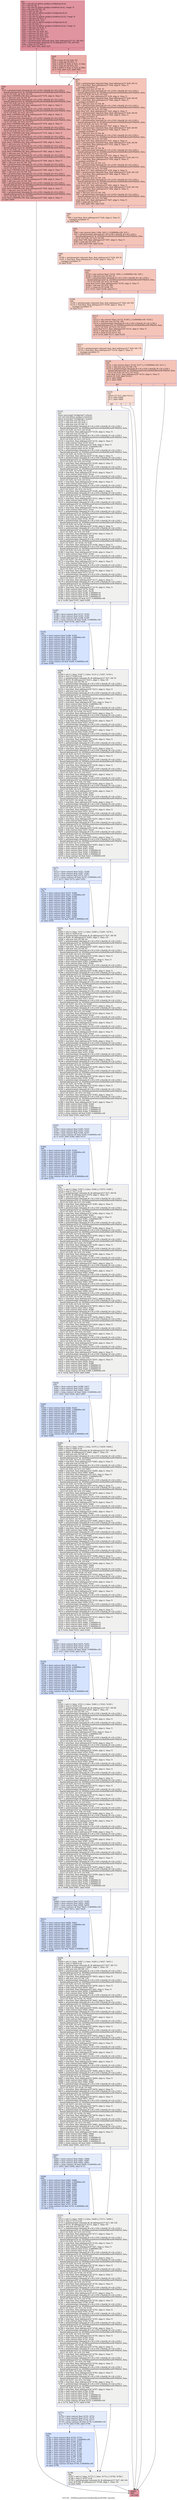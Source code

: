 digraph "CFG for '_Z29HessianPositiveDefiniteKernelPcPfiii' function" {
	label="CFG for '_Z29HessianPositiveDefiniteKernelPcPfiii' function";

	Node0x594dfc0 [shape=record,color="#b70d28ff", style=filled, fillcolor="#b70d2870",label="{%5:\l  %6 = tail call i32 @llvm.amdgcn.workgroup.id.x()\l  %7 = shl i32 %6, 7\l  %8 = tail call i32 @llvm.amdgcn.workitem.id.x(), !range !4\l  %9 = add nsw i32 %8, -32\l  %10 = add i32 %9, %7\l  %11 = tail call i32 @llvm.amdgcn.workgroup.id.y()\l  %12 = shl i32 %11, 2\l  %13 = tail call i32 @llvm.amdgcn.workitem.id.y(), !range !4\l  %14 = add nsw i32 %13, -1\l  %15 = add i32 %14, %12\l  %16 = tail call i32 @llvm.amdgcn.workgroup.id.z()\l  %17 = shl i32 %16, 2\l  %18 = tail call i32 @llvm.amdgcn.workitem.id.z(), !range !4\l  %19 = add nsw i32 %18, -1\l  %20 = add i32 %19, %17\l  %21 = mul nsw i32 %20, %3\l  %22 = add nsw i32 %21, %15\l  %23 = mul nsw i32 %22, %2\l  %24 = add nsw i32 %23, %10\l  %25 = sext i32 %24 to i64\l  %26 = getelementptr inbounds float, float addrspace(1)* %1, i64 %25\l  %27 = getelementptr inbounds i8, i8 addrspace(1)* %0, i64 %25\l  %28 = icmp slt i32 %20, 0\l  br i1 %28, label %69, label %29\l|{<s0>T|<s1>F}}"];
	Node0x594dfc0:s0 -> Node0x5950ee0;
	Node0x594dfc0:s1 -> Node0x5950f70;
	Node0x5950f70 [shape=record,color="#b70d28ff", style=filled, fillcolor="#d0473d70",label="{%29:\l29:                                               \l  %30 = icmp slt i32 %20, %4\l  %31 = icmp sgt i32 %15, -1\l  %32 = select i1 %30, i1 %31, i1 false\l  %33 = icmp slt i32 %15, %3\l  %34 = select i1 %32, i1 %33, i1 false\l  br i1 %34, label %35, label %69\l|{<s0>T|<s1>F}}"];
	Node0x5950f70:s0 -> Node0x5950650;
	Node0x5950f70:s1 -> Node0x5950ee0;
	Node0x5950650 [shape=record,color="#3d50c3ff", style=filled, fillcolor="#e97a5f70",label="{%35:\l35:                                               \l  %36 = getelementptr inbounds float, float addrspace(1)* %26, i64 32\l  %37 = load float, float addrspace(1)* %36, align 4, !tbaa !5,\l... !amdgpu.noclobber !9\l  %38 = add nuw nsw i32 %8, 32\l  %39 = getelementptr inbounds [6 x [6 x [192 x float]]], [6 x [6 x [192 x\l... float]]] addrspace(3)* @_ZZ29HessianPositiveDefiniteKernelPcPfiiiE6s_Data,\l... i32 0, i32 %18, i32 %13, i32 %38\l  store float %37, float addrspace(3)* %39, align 4, !tbaa !5\l  %40 = getelementptr inbounds float, float addrspace(1)* %26, i64 48\l  %41 = load float, float addrspace(1)* %40, align 4, !tbaa !5,\l... !amdgpu.noclobber !9\l  %42 = add nuw nsw i32 %8, 48\l  %43 = getelementptr inbounds [6 x [6 x [192 x float]]], [6 x [6 x [192 x\l... float]]] addrspace(3)* @_ZZ29HessianPositiveDefiniteKernelPcPfiiiE6s_Data,\l... i32 0, i32 %18, i32 %13, i32 %42\l  store float %41, float addrspace(3)* %43, align 4, !tbaa !5\l  %44 = getelementptr inbounds float, float addrspace(1)* %26, i64 64\l  %45 = load float, float addrspace(1)* %44, align 4, !tbaa !5,\l... !amdgpu.noclobber !9\l  %46 = add nuw nsw i32 %8, 64\l  %47 = getelementptr inbounds [6 x [6 x [192 x float]]], [6 x [6 x [192 x\l... float]]] addrspace(3)* @_ZZ29HessianPositiveDefiniteKernelPcPfiiiE6s_Data,\l... i32 0, i32 %18, i32 %13, i32 %46\l  store float %45, float addrspace(3)* %47, align 4, !tbaa !5\l  %48 = getelementptr inbounds float, float addrspace(1)* %26, i64 80\l  %49 = load float, float addrspace(1)* %48, align 4, !tbaa !5,\l... !amdgpu.noclobber !9\l  %50 = add nuw nsw i32 %8, 80\l  %51 = getelementptr inbounds [6 x [6 x [192 x float]]], [6 x [6 x [192 x\l... float]]] addrspace(3)* @_ZZ29HessianPositiveDefiniteKernelPcPfiiiE6s_Data,\l... i32 0, i32 %18, i32 %13, i32 %50\l  store float %49, float addrspace(3)* %51, align 4, !tbaa !5\l  %52 = getelementptr inbounds float, float addrspace(1)* %26, i64 96\l  %53 = load float, float addrspace(1)* %52, align 4, !tbaa !5,\l... !amdgpu.noclobber !9\l  %54 = add nuw nsw i32 %8, 96\l  %55 = getelementptr inbounds [6 x [6 x [192 x float]]], [6 x [6 x [192 x\l... float]]] addrspace(3)* @_ZZ29HessianPositiveDefiniteKernelPcPfiiiE6s_Data,\l... i32 0, i32 %18, i32 %13, i32 %54\l  store float %53, float addrspace(3)* %55, align 4, !tbaa !5\l  %56 = getelementptr inbounds float, float addrspace(1)* %26, i64 112\l  %57 = load float, float addrspace(1)* %56, align 4, !tbaa !5,\l... !amdgpu.noclobber !9\l  %58 = add nuw nsw i32 %8, 112\l  %59 = getelementptr inbounds [6 x [6 x [192 x float]]], [6 x [6 x [192 x\l... float]]] addrspace(3)* @_ZZ29HessianPositiveDefiniteKernelPcPfiiiE6s_Data,\l... i32 0, i32 %18, i32 %13, i32 %58\l  store float %57, float addrspace(3)* %59, align 4, !tbaa !5\l  %60 = getelementptr inbounds float, float addrspace(1)* %26, i64 128\l  %61 = load float, float addrspace(1)* %60, align 4, !tbaa !5,\l... !amdgpu.noclobber !9\l  %62 = add nuw nsw i32 %8, 128\l  %63 = getelementptr inbounds [6 x [6 x [192 x float]]], [6 x [6 x [192 x\l... float]]] addrspace(3)* @_ZZ29HessianPositiveDefiniteKernelPcPfiiiE6s_Data,\l... i32 0, i32 %18, i32 %13, i32 %62\l  store float %61, float addrspace(3)* %63, align 4, !tbaa !5\l  %64 = getelementptr inbounds float, float addrspace(1)* %26, i64 144\l  %65 = load float, float addrspace(1)* %64, align 4, !tbaa !5,\l... !amdgpu.noclobber !9\l  %66 = add nuw nsw i32 %8, 144\l  %67 = getelementptr inbounds [6 x [6 x [192 x float]]], [6 x [6 x [192 x\l... float]]] addrspace(3)* @_ZZ29HessianPositiveDefiniteKernelPcPfiiiE6s_Data,\l... i32 0, i32 %18, i32 %13, i32 %66\l  store float %65, float addrspace(3)* %67, align 4, !tbaa !5\l  %68 = icmp sgt i32 %10, -1\l  br i1 %68, label %93, label %95\l|{<s0>T|<s1>F}}"];
	Node0x5950650:s0 -> Node0x5954690;
	Node0x5950650:s1 -> Node0x5954720;
	Node0x5950ee0 [shape=record,color="#b70d28ff", style=filled, fillcolor="#ca3b3770",label="{%69:\l69:                                               \l  %70 = getelementptr inbounds [6 x [6 x [192 x float]]], [6 x [6 x [192 x\l... float]]] addrspace(3)* @_ZZ29HessianPositiveDefiniteKernelPcPfiiiE6s_Data,\l... i32 0, i32 %18, i32 %13, i32 %8\l  store float 0.000000e+00, float addrspace(3)* %70, align 4, !tbaa !5\l  %71 = add nuw nsw i32 %8, 16\l  %72 = getelementptr inbounds [6 x [6 x [192 x float]]], [6 x [6 x [192 x\l... float]]] addrspace(3)* @_ZZ29HessianPositiveDefiniteKernelPcPfiiiE6s_Data,\l... i32 0, i32 %18, i32 %13, i32 %71\l  store float 0.000000e+00, float addrspace(3)* %72, align 4, !tbaa !5\l  %73 = add nuw nsw i32 %8, 32\l  %74 = getelementptr inbounds [6 x [6 x [192 x float]]], [6 x [6 x [192 x\l... float]]] addrspace(3)* @_ZZ29HessianPositiveDefiniteKernelPcPfiiiE6s_Data,\l... i32 0, i32 %18, i32 %13, i32 %73\l  store float 0.000000e+00, float addrspace(3)* %74, align 4, !tbaa !5\l  %75 = add nuw nsw i32 %8, 48\l  %76 = getelementptr inbounds [6 x [6 x [192 x float]]], [6 x [6 x [192 x\l... float]]] addrspace(3)* @_ZZ29HessianPositiveDefiniteKernelPcPfiiiE6s_Data,\l... i32 0, i32 %18, i32 %13, i32 %75\l  store float 0.000000e+00, float addrspace(3)* %76, align 4, !tbaa !5\l  %77 = add nuw nsw i32 %8, 64\l  %78 = getelementptr inbounds [6 x [6 x [192 x float]]], [6 x [6 x [192 x\l... float]]] addrspace(3)* @_ZZ29HessianPositiveDefiniteKernelPcPfiiiE6s_Data,\l... i32 0, i32 %18, i32 %13, i32 %77\l  store float 0.000000e+00, float addrspace(3)* %78, align 4, !tbaa !5\l  %79 = add nuw nsw i32 %8, 80\l  %80 = getelementptr inbounds [6 x [6 x [192 x float]]], [6 x [6 x [192 x\l... float]]] addrspace(3)* @_ZZ29HessianPositiveDefiniteKernelPcPfiiiE6s_Data,\l... i32 0, i32 %18, i32 %13, i32 %79\l  store float 0.000000e+00, float addrspace(3)* %80, align 4, !tbaa !5\l  %81 = add nuw nsw i32 %8, 96\l  %82 = getelementptr inbounds [6 x [6 x [192 x float]]], [6 x [6 x [192 x\l... float]]] addrspace(3)* @_ZZ29HessianPositiveDefiniteKernelPcPfiiiE6s_Data,\l... i32 0, i32 %18, i32 %13, i32 %81\l  store float 0.000000e+00, float addrspace(3)* %82, align 4, !tbaa !5\l  %83 = add nuw nsw i32 %8, 112\l  %84 = getelementptr inbounds [6 x [6 x [192 x float]]], [6 x [6 x [192 x\l... float]]] addrspace(3)* @_ZZ29HessianPositiveDefiniteKernelPcPfiiiE6s_Data,\l... i32 0, i32 %18, i32 %13, i32 %83\l  store float 0.000000e+00, float addrspace(3)* %84, align 4, !tbaa !5\l  %85 = add nuw nsw i32 %8, 128\l  %86 = getelementptr inbounds [6 x [6 x [192 x float]]], [6 x [6 x [192 x\l... float]]] addrspace(3)* @_ZZ29HessianPositiveDefiniteKernelPcPfiiiE6s_Data,\l... i32 0, i32 %18, i32 %13, i32 %85\l  store float 0.000000e+00, float addrspace(3)* %86, align 4, !tbaa !5\l  %87 = add nuw nsw i32 %8, 144\l  %88 = getelementptr inbounds [6 x [6 x [192 x float]]], [6 x [6 x [192 x\l... float]]] addrspace(3)* @_ZZ29HessianPositiveDefiniteKernelPcPfiiiE6s_Data,\l... i32 0, i32 %18, i32 %13, i32 %87\l  store float 0.000000e+00, float addrspace(3)* %88, align 4, !tbaa !5\l  %89 = add nuw nsw i32 %8, 160\l  %90 = getelementptr inbounds [6 x [6 x [192 x float]]], [6 x [6 x [192 x\l... float]]] addrspace(3)* @_ZZ29HessianPositiveDefiniteKernelPcPfiiiE6s_Data,\l... i32 0, i32 %18, i32 %13, i32 %89\l  store float 0.000000e+00, float addrspace(3)* %90, align 4, !tbaa !5\l  %91 = add nuw nsw i32 %8, 176\l  %92 = getelementptr inbounds [6 x [6 x [192 x float]]], [6 x [6 x [192 x\l... float]]] addrspace(3)* @_ZZ29HessianPositiveDefiniteKernelPcPfiiiE6s_Data,\l... i32 0, i32 %18, i32 %13, i32 %91\l  store float 0.000000e+00, float addrspace(3)* %92, align 4, !tbaa !5\l  br label %800\l}"];
	Node0x5950ee0 -> Node0x5956bf0;
	Node0x5954690 [shape=record,color="#3d50c3ff", style=filled, fillcolor="#f4987a70",label="{%93:\l93:                                               \l  %94 = load float, float addrspace(1)* %26, align 4, !tbaa !5,\l... !amdgpu.noclobber !9\l  br label %95\l}"];
	Node0x5954690 -> Node0x5954720;
	Node0x5954720 [shape=record,color="#3d50c3ff", style=filled, fillcolor="#e97a5f70",label="{%95:\l95:                                               \l  %96 = phi contract float [ %94, %93 ], [ 0.000000e+00, %35 ]\l  %97 = getelementptr inbounds [6 x [6 x [192 x float]]], [6 x [6 x [192 x\l... float]]] addrspace(3)* @_ZZ29HessianPositiveDefiniteKernelPcPfiiiE6s_Data,\l... i32 0, i32 %18, i32 %13, i32 %8\l  store float %96, float addrspace(3)* %97, align 4, !tbaa !5\l  %98 = icmp sgt i32 %10, -17\l  br i1 %98, label %99, label %102\l|{<s0>T|<s1>F}}"];
	Node0x5954720:s0 -> Node0x59570a0;
	Node0x5954720:s1 -> Node0x59570f0;
	Node0x59570a0 [shape=record,color="#3d50c3ff", style=filled, fillcolor="#f6a38570",label="{%99:\l99:                                               \l  %100 = getelementptr inbounds float, float addrspace(1)* %26, i64 16\l  %101 = load float, float addrspace(1)* %100, align 4, !tbaa !5,\l... !amdgpu.noclobber !9\l  br label %102\l}"];
	Node0x59570a0 -> Node0x59570f0;
	Node0x59570f0 [shape=record,color="#3d50c3ff", style=filled, fillcolor="#e97a5f70",label="{%102:\l102:                                              \l  %103 = phi contract float [ %101, %99 ], [ 0.000000e+00, %95 ]\l  %104 = add nuw nsw i32 %8, 16\l  %105 = getelementptr inbounds [6 x [6 x [192 x float]]], [6 x [6 x [192 x\l... float]]] addrspace(3)* @_ZZ29HessianPositiveDefiniteKernelPcPfiiiE6s_Data,\l... i32 0, i32 %18, i32 %13, i32 %104\l  store float %103, float addrspace(3)* %105, align 4, !tbaa !5\l  %106 = add nsw i32 %10, 160\l  %107 = icmp slt i32 %106, %2\l  br i1 %107, label %108, label %111\l|{<s0>T|<s1>F}}"];
	Node0x59570f0:s0 -> Node0x5957800;
	Node0x59570f0:s1 -> Node0x5957850;
	Node0x5957800 [shape=record,color="#3d50c3ff", style=filled, fillcolor="#f6a38570",label="{%108:\l108:                                              \l  %109 = getelementptr inbounds float, float addrspace(1)* %26, i64 160\l  %110 = load float, float addrspace(1)* %109, align 4, !tbaa !5,\l... !amdgpu.noclobber !9\l  br label %111\l}"];
	Node0x5957800 -> Node0x5957850;
	Node0x5957850 [shape=record,color="#3d50c3ff", style=filled, fillcolor="#e97a5f70",label="{%111:\l111:                                              \l  %112 = phi contract float [ %110, %108 ], [ 0.000000e+00, %102 ]\l  %113 = add nuw nsw i32 %8, 160\l  %114 = getelementptr inbounds [6 x [6 x [192 x float]]], [6 x [6 x [192 x\l... float]]] addrspace(3)* @_ZZ29HessianPositiveDefiniteKernelPcPfiiiE6s_Data,\l... i32 0, i32 %18, i32 %13, i32 %113\l  store float %112, float addrspace(3)* %114, align 4, !tbaa !5\l  %115 = add nsw i32 %10, 176\l  %116 = icmp slt i32 %115, %2\l  br i1 %116, label %117, label %120\l|{<s0>T|<s1>F}}"];
	Node0x5957850:s0 -> Node0x5957f30;
	Node0x5957850:s1 -> Node0x5957f80;
	Node0x5957f30 [shape=record,color="#3d50c3ff", style=filled, fillcolor="#f6a38570",label="{%117:\l117:                                              \l  %118 = getelementptr inbounds float, float addrspace(1)* %26, i64 176\l  %119 = load float, float addrspace(1)* %118, align 4, !tbaa !5,\l... !amdgpu.noclobber !9\l  br label %120\l}"];
	Node0x5957f30 -> Node0x5957f80;
	Node0x5957f80 [shape=record,color="#3d50c3ff", style=filled, fillcolor="#e97a5f70",label="{%120:\l120:                                              \l  %121 = phi contract float [ %119, %117 ], [ 0.000000e+00, %111 ]\l  %122 = add nuw nsw i32 %8, 176\l  %123 = getelementptr inbounds [6 x [6 x [192 x float]]], [6 x [6 x [192 x\l... float]]] addrspace(3)* @_ZZ29HessianPositiveDefiniteKernelPcPfiiiE6s_Data,\l... i32 0, i32 %18, i32 %13, i32 %122\l  store float %121, float addrspace(3)* %123, align 4, !tbaa !5\l  switch i32 %18, label %124 [\l    i32 0, label %800\l    i32 5, label %800\l  ]\l|{<s0>def|<s1>0|<s2>5}}"];
	Node0x5957f80:s0 -> Node0x5958540;
	Node0x5957f80:s1 -> Node0x5956bf0;
	Node0x5957f80:s2 -> Node0x5956bf0;
	Node0x5958540 [shape=record,color="#3d50c3ff", style=filled, fillcolor="#f7b99e70",label="{%124:\l124:                                              \l  switch i32 %13, label %125 [\l    i32 0, label %800\l    i32 5, label %800\l  ]\l|{<s0>def|<s1>0|<s2>5}}"];
	Node0x5958540:s0 -> Node0x59586b0;
	Node0x5958540:s1 -> Node0x5956bf0;
	Node0x5958540:s2 -> Node0x5956bf0;
	Node0x59586b0 [shape=record,color="#3d50c3ff", style=filled, fillcolor="#dedcdb70",label="{%125:\l125:                                              \l  fence syncscope(\"workgroup\") release\l  tail call void @llvm.amdgcn.s.barrier()\l  fence syncscope(\"workgroup\") acquire\l  %126 = add nuw nsw i32 %13, 1\l  %127 = add nuw nsw i32 %18, 1\l  %128 = add nuw nsw i32 %8, 31\l  %129 = getelementptr inbounds [6 x [6 x [192 x float]]], [6 x [6 x [192 x\l... float]]] addrspace(3)* @_ZZ29HessianPositiveDefiniteKernelPcPfiiiE6s_Data,\l... i32 0, i32 %18, i32 %13, i32 %128\l  %130 = load float, float addrspace(3)* %129, align 4, !tbaa !5\l  %131 = add nuw nsw i32 %8, 33\l  %132 = getelementptr inbounds [6 x [6 x [192 x float]]], [6 x [6 x [192 x\l... float]]] addrspace(3)* @_ZZ29HessianPositiveDefiniteKernelPcPfiiiE6s_Data,\l... i32 0, i32 %18, i32 %13, i32 %131\l  %133 = load float, float addrspace(3)* %132, align 4, !tbaa !5\l  %134 = fadd contract float %130, %133\l  %135 = load float, float addrspace(3)* %39, align 4, !tbaa !5\l  %136 = fmul contract float %135, 2.000000e+00\l  %137 = fsub contract float %134, %136\l  %138 = getelementptr inbounds [6 x [6 x [192 x float]]], [6 x [6 x [192 x\l... float]]] addrspace(3)* @_ZZ29HessianPositiveDefiniteKernelPcPfiiiE6s_Data,\l... i32 0, i32 %18, i32 %126, i32 %131\l  %139 = load float, float addrspace(3)* %138, align 4, !tbaa !5\l  %140 = getelementptr inbounds [6 x [6 x [192 x float]]], [6 x [6 x [192 x\l... float]]] addrspace(3)* @_ZZ29HessianPositiveDefiniteKernelPcPfiiiE6s_Data,\l... i32 0, i32 %18, i32 %14, i32 %128\l  %141 = load float, float addrspace(3)* %140, align 4, !tbaa !5\l  %142 = fadd contract float %139, %141\l  %143 = getelementptr inbounds [6 x [6 x [192 x float]]], [6 x [6 x [192 x\l... float]]] addrspace(3)* @_ZZ29HessianPositiveDefiniteKernelPcPfiiiE6s_Data,\l... i32 0, i32 %18, i32 %126, i32 %128\l  %144 = load float, float addrspace(3)* %143, align 4, !tbaa !5\l  %145 = fsub contract float %142, %144\l  %146 = getelementptr inbounds [6 x [6 x [192 x float]]], [6 x [6 x [192 x\l... float]]] addrspace(3)* @_ZZ29HessianPositiveDefiniteKernelPcPfiiiE6s_Data,\l... i32 0, i32 %18, i32 %14, i32 %131\l  %147 = load float, float addrspace(3)* %146, align 4, !tbaa !5\l  %148 = fsub contract float %145, %147\l  %149 = getelementptr inbounds [6 x [6 x [192 x float]]], [6 x [6 x [192 x\l... float]]] addrspace(3)* @_ZZ29HessianPositiveDefiniteKernelPcPfiiiE6s_Data,\l... i32 0, i32 %127, i32 %13, i32 %131\l  %150 = load float, float addrspace(3)* %149, align 4, !tbaa !5\l  %151 = getelementptr inbounds [6 x [6 x [192 x float]]], [6 x [6 x [192 x\l... float]]] addrspace(3)* @_ZZ29HessianPositiveDefiniteKernelPcPfiiiE6s_Data,\l... i32 0, i32 %19, i32 %13, i32 %128\l  %152 = load float, float addrspace(3)* %151, align 4, !tbaa !5\l  %153 = fadd contract float %150, %152\l  %154 = getelementptr inbounds [6 x [6 x [192 x float]]], [6 x [6 x [192 x\l... float]]] addrspace(3)* @_ZZ29HessianPositiveDefiniteKernelPcPfiiiE6s_Data,\l... i32 0, i32 %127, i32 %13, i32 %128\l  %155 = load float, float addrspace(3)* %154, align 4, !tbaa !5\l  %156 = fsub contract float %153, %155\l  %157 = getelementptr inbounds [6 x [6 x [192 x float]]], [6 x [6 x [192 x\l... float]]] addrspace(3)* @_ZZ29HessianPositiveDefiniteKernelPcPfiiiE6s_Data,\l... i32 0, i32 %19, i32 %13, i32 %131\l  %158 = load float, float addrspace(3)* %157, align 4, !tbaa !5\l  %159 = fsub contract float %156, %158\l  %160 = getelementptr inbounds [6 x [6 x [192 x float]]], [6 x [6 x [192 x\l... float]]] addrspace(3)* @_ZZ29HessianPositiveDefiniteKernelPcPfiiiE6s_Data,\l... i32 0, i32 %18, i32 %126, i32 %38\l  %161 = load float, float addrspace(3)* %160, align 4, !tbaa !5\l  %162 = getelementptr inbounds [6 x [6 x [192 x float]]], [6 x [6 x [192 x\l... float]]] addrspace(3)* @_ZZ29HessianPositiveDefiniteKernelPcPfiiiE6s_Data,\l... i32 0, i32 %18, i32 %14, i32 %38\l  %163 = load float, float addrspace(3)* %162, align 4, !tbaa !5\l  %164 = fadd contract float %161, %163\l  %165 = fsub contract float %164, %136\l  %166 = getelementptr inbounds [6 x [6 x [192 x float]]], [6 x [6 x [192 x\l... float]]] addrspace(3)* @_ZZ29HessianPositiveDefiniteKernelPcPfiiiE6s_Data,\l... i32 0, i32 %127, i32 %126, i32 %38\l  %167 = load float, float addrspace(3)* %166, align 4, !tbaa !5\l  %168 = getelementptr inbounds [6 x [6 x [192 x float]]], [6 x [6 x [192 x\l... float]]] addrspace(3)* @_ZZ29HessianPositiveDefiniteKernelPcPfiiiE6s_Data,\l... i32 0, i32 %19, i32 %14, i32 %38\l  %169 = load float, float addrspace(3)* %168, align 4, !tbaa !5\l  %170 = fadd contract float %167, %169\l  %171 = getelementptr inbounds [6 x [6 x [192 x float]]], [6 x [6 x [192 x\l... float]]] addrspace(3)* @_ZZ29HessianPositiveDefiniteKernelPcPfiiiE6s_Data,\l... i32 0, i32 %127, i32 %14, i32 %38\l  %172 = load float, float addrspace(3)* %171, align 4, !tbaa !5\l  %173 = fsub contract float %170, %172\l  %174 = getelementptr inbounds [6 x [6 x [192 x float]]], [6 x [6 x [192 x\l... float]]] addrspace(3)* @_ZZ29HessianPositiveDefiniteKernelPcPfiiiE6s_Data,\l... i32 0, i32 %19, i32 %126, i32 %38\l  %175 = load float, float addrspace(3)* %174, align 4, !tbaa !5\l  %176 = fsub contract float %173, %175\l  %177 = getelementptr inbounds [6 x [6 x [192 x float]]], [6 x [6 x [192 x\l... float]]] addrspace(3)* @_ZZ29HessianPositiveDefiniteKernelPcPfiiiE6s_Data,\l... i32 0, i32 %127, i32 %13, i32 %38\l  %178 = load float, float addrspace(3)* %177, align 4, !tbaa !5\l  %179 = getelementptr inbounds [6 x [6 x [192 x float]]], [6 x [6 x [192 x\l... float]]] addrspace(3)* @_ZZ29HessianPositiveDefiniteKernelPcPfiiiE6s_Data,\l... i32 0, i32 %19, i32 %13, i32 %38\l  %180 = load float, float addrspace(3)* %179, align 4, !tbaa !5\l  %181 = fadd contract float %178, %180\l  %182 = fsub contract float %181, %136\l  %183 = fmul contract float %148, 2.500000e-01\l  %184 = fmul contract float %159, 2.500000e-01\l  %185 = fmul contract float %176, 2.500000e-01\l  %186 = fcmp contract olt float %137, 0.000000e+00\l  br i1 %186, label %187, label %208\l|{<s0>T|<s1>F}}"];
	Node0x59586b0:s0 -> Node0x595c810;
	Node0x59586b0:s1 -> Node0x595c8a0;
	Node0x595c810 [shape=record,color="#3d50c3ff", style=filled, fillcolor="#c1d4f470",label="{%187:\l187:                                              \l  %188 = fmul contract float %137, %165\l  %189 = fmul contract float %183, %183\l  %190 = fsub contract float %188, %189\l  %191 = fcmp contract olt float %190, 0.000000e+00\l  br i1 %191, label %192, label %208\l|{<s0>T|<s1>F}}"];
	Node0x595c810:s0 -> Node0x595cc20;
	Node0x595c810:s1 -> Node0x595c8a0;
	Node0x595cc20 [shape=record,color="#3d50c3ff", style=filled, fillcolor="#a1c0ff70",label="{%192:\l192:                                              \l  %193 = fmul contract float %188, %182\l  %194 = fmul contract float %183, 2.000000e+00\l  %195 = fmul contract float %194, %185\l  %196 = fmul contract float %184, %195\l  %197 = fadd contract float %196, %193\l  %198 = fmul contract float %137, %185\l  %199 = fmul contract float %185, %198\l  %200 = fsub contract float %197, %199\l  %201 = fmul contract float %184, %165\l  %202 = fmul contract float %184, %201\l  %203 = fsub contract float %200, %202\l  %204 = fmul contract float %183, %182\l  %205 = fmul contract float %183, %204\l  %206 = fsub contract float %203, %205\l  %207 = fcmp contract olt float %206, 0.000000e+00\l  br label %208\l}"];
	Node0x595cc20 -> Node0x595c8a0;
	Node0x595c8a0 [shape=record,color="#3d50c3ff", style=filled, fillcolor="#dedcdb70",label="{%208:\l208:                                              \l  %209 = phi i1 [ false, %187 ], [ false, %125 ], [ %207, %192 ]\l  %210 = zext i1 %209 to i8\l  %211 = getelementptr inbounds i8, i8 addrspace(1)* %27, i64 32\l  store i8 %210, i8 addrspace(1)* %211, align 1, !tbaa !10\l  %212 = add nuw nsw i32 %8, 47\l  %213 = getelementptr inbounds [6 x [6 x [192 x float]]], [6 x [6 x [192 x\l... float]]] addrspace(3)* @_ZZ29HessianPositiveDefiniteKernelPcPfiiiE6s_Data,\l... i32 0, i32 %18, i32 %13, i32 %212\l  %214 = load float, float addrspace(3)* %213, align 4, !tbaa !5\l  %215 = add nuw nsw i32 %8, 49\l  %216 = getelementptr inbounds [6 x [6 x [192 x float]]], [6 x [6 x [192 x\l... float]]] addrspace(3)* @_ZZ29HessianPositiveDefiniteKernelPcPfiiiE6s_Data,\l... i32 0, i32 %18, i32 %13, i32 %215\l  %217 = load float, float addrspace(3)* %216, align 4, !tbaa !5\l  %218 = fadd contract float %214, %217\l  %219 = load float, float addrspace(3)* %43, align 4, !tbaa !5\l  %220 = fmul contract float %219, 2.000000e+00\l  %221 = fsub contract float %218, %220\l  %222 = getelementptr inbounds [6 x [6 x [192 x float]]], [6 x [6 x [192 x\l... float]]] addrspace(3)* @_ZZ29HessianPositiveDefiniteKernelPcPfiiiE6s_Data,\l... i32 0, i32 %18, i32 %126, i32 %215\l  %223 = load float, float addrspace(3)* %222, align 4, !tbaa !5\l  %224 = getelementptr inbounds [6 x [6 x [192 x float]]], [6 x [6 x [192 x\l... float]]] addrspace(3)* @_ZZ29HessianPositiveDefiniteKernelPcPfiiiE6s_Data,\l... i32 0, i32 %18, i32 %14, i32 %212\l  %225 = load float, float addrspace(3)* %224, align 4, !tbaa !5\l  %226 = fadd contract float %223, %225\l  %227 = getelementptr inbounds [6 x [6 x [192 x float]]], [6 x [6 x [192 x\l... float]]] addrspace(3)* @_ZZ29HessianPositiveDefiniteKernelPcPfiiiE6s_Data,\l... i32 0, i32 %18, i32 %126, i32 %212\l  %228 = load float, float addrspace(3)* %227, align 4, !tbaa !5\l  %229 = fsub contract float %226, %228\l  %230 = getelementptr inbounds [6 x [6 x [192 x float]]], [6 x [6 x [192 x\l... float]]] addrspace(3)* @_ZZ29HessianPositiveDefiniteKernelPcPfiiiE6s_Data,\l... i32 0, i32 %18, i32 %14, i32 %215\l  %231 = load float, float addrspace(3)* %230, align 4, !tbaa !5\l  %232 = fsub contract float %229, %231\l  %233 = getelementptr inbounds [6 x [6 x [192 x float]]], [6 x [6 x [192 x\l... float]]] addrspace(3)* @_ZZ29HessianPositiveDefiniteKernelPcPfiiiE6s_Data,\l... i32 0, i32 %127, i32 %13, i32 %215\l  %234 = load float, float addrspace(3)* %233, align 4, !tbaa !5\l  %235 = getelementptr inbounds [6 x [6 x [192 x float]]], [6 x [6 x [192 x\l... float]]] addrspace(3)* @_ZZ29HessianPositiveDefiniteKernelPcPfiiiE6s_Data,\l... i32 0, i32 %19, i32 %13, i32 %212\l  %236 = load float, float addrspace(3)* %235, align 4, !tbaa !5\l  %237 = fadd contract float %234, %236\l  %238 = getelementptr inbounds [6 x [6 x [192 x float]]], [6 x [6 x [192 x\l... float]]] addrspace(3)* @_ZZ29HessianPositiveDefiniteKernelPcPfiiiE6s_Data,\l... i32 0, i32 %127, i32 %13, i32 %212\l  %239 = load float, float addrspace(3)* %238, align 4, !tbaa !5\l  %240 = fsub contract float %237, %239\l  %241 = getelementptr inbounds [6 x [6 x [192 x float]]], [6 x [6 x [192 x\l... float]]] addrspace(3)* @_ZZ29HessianPositiveDefiniteKernelPcPfiiiE6s_Data,\l... i32 0, i32 %19, i32 %13, i32 %215\l  %242 = load float, float addrspace(3)* %241, align 4, !tbaa !5\l  %243 = fsub contract float %240, %242\l  %244 = getelementptr inbounds [6 x [6 x [192 x float]]], [6 x [6 x [192 x\l... float]]] addrspace(3)* @_ZZ29HessianPositiveDefiniteKernelPcPfiiiE6s_Data,\l... i32 0, i32 %18, i32 %126, i32 %42\l  %245 = load float, float addrspace(3)* %244, align 4, !tbaa !5\l  %246 = getelementptr inbounds [6 x [6 x [192 x float]]], [6 x [6 x [192 x\l... float]]] addrspace(3)* @_ZZ29HessianPositiveDefiniteKernelPcPfiiiE6s_Data,\l... i32 0, i32 %18, i32 %14, i32 %42\l  %247 = load float, float addrspace(3)* %246, align 4, !tbaa !5\l  %248 = fadd contract float %245, %247\l  %249 = fsub contract float %248, %220\l  %250 = getelementptr inbounds [6 x [6 x [192 x float]]], [6 x [6 x [192 x\l... float]]] addrspace(3)* @_ZZ29HessianPositiveDefiniteKernelPcPfiiiE6s_Data,\l... i32 0, i32 %127, i32 %126, i32 %42\l  %251 = load float, float addrspace(3)* %250, align 4, !tbaa !5\l  %252 = getelementptr inbounds [6 x [6 x [192 x float]]], [6 x [6 x [192 x\l... float]]] addrspace(3)* @_ZZ29HessianPositiveDefiniteKernelPcPfiiiE6s_Data,\l... i32 0, i32 %19, i32 %14, i32 %42\l  %253 = load float, float addrspace(3)* %252, align 4, !tbaa !5\l  %254 = fadd contract float %251, %253\l  %255 = getelementptr inbounds [6 x [6 x [192 x float]]], [6 x [6 x [192 x\l... float]]] addrspace(3)* @_ZZ29HessianPositiveDefiniteKernelPcPfiiiE6s_Data,\l... i32 0, i32 %127, i32 %14, i32 %42\l  %256 = load float, float addrspace(3)* %255, align 4, !tbaa !5\l  %257 = fsub contract float %254, %256\l  %258 = getelementptr inbounds [6 x [6 x [192 x float]]], [6 x [6 x [192 x\l... float]]] addrspace(3)* @_ZZ29HessianPositiveDefiniteKernelPcPfiiiE6s_Data,\l... i32 0, i32 %19, i32 %126, i32 %42\l  %259 = load float, float addrspace(3)* %258, align 4, !tbaa !5\l  %260 = fsub contract float %257, %259\l  %261 = getelementptr inbounds [6 x [6 x [192 x float]]], [6 x [6 x [192 x\l... float]]] addrspace(3)* @_ZZ29HessianPositiveDefiniteKernelPcPfiiiE6s_Data,\l... i32 0, i32 %127, i32 %13, i32 %42\l  %262 = load float, float addrspace(3)* %261, align 4, !tbaa !5\l  %263 = getelementptr inbounds [6 x [6 x [192 x float]]], [6 x [6 x [192 x\l... float]]] addrspace(3)* @_ZZ29HessianPositiveDefiniteKernelPcPfiiiE6s_Data,\l... i32 0, i32 %19, i32 %13, i32 %42\l  %264 = load float, float addrspace(3)* %263, align 4, !tbaa !5\l  %265 = fadd contract float %262, %264\l  %266 = fsub contract float %265, %220\l  %267 = fmul contract float %232, 2.500000e-01\l  %268 = fmul contract float %243, 2.500000e-01\l  %269 = fmul contract float %260, 2.500000e-01\l  %270 = fcmp contract olt float %221, 0.000000e+00\l  br i1 %270, label %271, label %292\l|{<s0>T|<s1>F}}"];
	Node0x595c8a0:s0 -> Node0x5959470;
	Node0x595c8a0:s1 -> Node0x5960cf0;
	Node0x5959470 [shape=record,color="#3d50c3ff", style=filled, fillcolor="#c1d4f470",label="{%271:\l271:                                              \l  %272 = fmul contract float %221, %249\l  %273 = fmul contract float %267, %267\l  %274 = fsub contract float %272, %273\l  %275 = fcmp contract olt float %274, 0.000000e+00\l  br i1 %275, label %276, label %292\l|{<s0>T|<s1>F}}"];
	Node0x5959470:s0 -> Node0x5961070;
	Node0x5959470:s1 -> Node0x5960cf0;
	Node0x5961070 [shape=record,color="#3d50c3ff", style=filled, fillcolor="#a1c0ff70",label="{%276:\l276:                                              \l  %277 = fmul contract float %272, %266\l  %278 = fmul contract float %267, 2.000000e+00\l  %279 = fmul contract float %278, %269\l  %280 = fmul contract float %268, %279\l  %281 = fadd contract float %280, %277\l  %282 = fmul contract float %221, %269\l  %283 = fmul contract float %269, %282\l  %284 = fsub contract float %281, %283\l  %285 = fmul contract float %268, %249\l  %286 = fmul contract float %268, %285\l  %287 = fsub contract float %284, %286\l  %288 = fmul contract float %267, %266\l  %289 = fmul contract float %267, %288\l  %290 = fsub contract float %287, %289\l  %291 = fcmp contract olt float %290, 0.000000e+00\l  br label %292\l}"];
	Node0x5961070 -> Node0x5960cf0;
	Node0x5960cf0 [shape=record,color="#3d50c3ff", style=filled, fillcolor="#dedcdb70",label="{%292:\l292:                                              \l  %293 = phi i1 [ false, %271 ], [ false, %208 ], [ %291, %276 ]\l  %294 = zext i1 %293 to i8\l  %295 = getelementptr inbounds i8, i8 addrspace(1)* %27, i64 48\l  store i8 %294, i8 addrspace(1)* %295, align 1, !tbaa !10\l  %296 = add nuw nsw i32 %8, 63\l  %297 = getelementptr inbounds [6 x [6 x [192 x float]]], [6 x [6 x [192 x\l... float]]] addrspace(3)* @_ZZ29HessianPositiveDefiniteKernelPcPfiiiE6s_Data,\l... i32 0, i32 %18, i32 %13, i32 %296\l  %298 = load float, float addrspace(3)* %297, align 4, !tbaa !5\l  %299 = add nuw nsw i32 %8, 65\l  %300 = getelementptr inbounds [6 x [6 x [192 x float]]], [6 x [6 x [192 x\l... float]]] addrspace(3)* @_ZZ29HessianPositiveDefiniteKernelPcPfiiiE6s_Data,\l... i32 0, i32 %18, i32 %13, i32 %299\l  %301 = load float, float addrspace(3)* %300, align 4, !tbaa !5\l  %302 = fadd contract float %298, %301\l  %303 = load float, float addrspace(3)* %47, align 4, !tbaa !5\l  %304 = fmul contract float %303, 2.000000e+00\l  %305 = fsub contract float %302, %304\l  %306 = getelementptr inbounds [6 x [6 x [192 x float]]], [6 x [6 x [192 x\l... float]]] addrspace(3)* @_ZZ29HessianPositiveDefiniteKernelPcPfiiiE6s_Data,\l... i32 0, i32 %18, i32 %126, i32 %299\l  %307 = load float, float addrspace(3)* %306, align 4, !tbaa !5\l  %308 = getelementptr inbounds [6 x [6 x [192 x float]]], [6 x [6 x [192 x\l... float]]] addrspace(3)* @_ZZ29HessianPositiveDefiniteKernelPcPfiiiE6s_Data,\l... i32 0, i32 %18, i32 %14, i32 %296\l  %309 = load float, float addrspace(3)* %308, align 4, !tbaa !5\l  %310 = fadd contract float %307, %309\l  %311 = getelementptr inbounds [6 x [6 x [192 x float]]], [6 x [6 x [192 x\l... float]]] addrspace(3)* @_ZZ29HessianPositiveDefiniteKernelPcPfiiiE6s_Data,\l... i32 0, i32 %18, i32 %126, i32 %296\l  %312 = load float, float addrspace(3)* %311, align 4, !tbaa !5\l  %313 = fsub contract float %310, %312\l  %314 = getelementptr inbounds [6 x [6 x [192 x float]]], [6 x [6 x [192 x\l... float]]] addrspace(3)* @_ZZ29HessianPositiveDefiniteKernelPcPfiiiE6s_Data,\l... i32 0, i32 %18, i32 %14, i32 %299\l  %315 = load float, float addrspace(3)* %314, align 4, !tbaa !5\l  %316 = fsub contract float %313, %315\l  %317 = getelementptr inbounds [6 x [6 x [192 x float]]], [6 x [6 x [192 x\l... float]]] addrspace(3)* @_ZZ29HessianPositiveDefiniteKernelPcPfiiiE6s_Data,\l... i32 0, i32 %127, i32 %13, i32 %299\l  %318 = load float, float addrspace(3)* %317, align 4, !tbaa !5\l  %319 = getelementptr inbounds [6 x [6 x [192 x float]]], [6 x [6 x [192 x\l... float]]] addrspace(3)* @_ZZ29HessianPositiveDefiniteKernelPcPfiiiE6s_Data,\l... i32 0, i32 %19, i32 %13, i32 %296\l  %320 = load float, float addrspace(3)* %319, align 4, !tbaa !5\l  %321 = fadd contract float %318, %320\l  %322 = getelementptr inbounds [6 x [6 x [192 x float]]], [6 x [6 x [192 x\l... float]]] addrspace(3)* @_ZZ29HessianPositiveDefiniteKernelPcPfiiiE6s_Data,\l... i32 0, i32 %127, i32 %13, i32 %296\l  %323 = load float, float addrspace(3)* %322, align 4, !tbaa !5\l  %324 = fsub contract float %321, %323\l  %325 = getelementptr inbounds [6 x [6 x [192 x float]]], [6 x [6 x [192 x\l... float]]] addrspace(3)* @_ZZ29HessianPositiveDefiniteKernelPcPfiiiE6s_Data,\l... i32 0, i32 %19, i32 %13, i32 %299\l  %326 = load float, float addrspace(3)* %325, align 4, !tbaa !5\l  %327 = fsub contract float %324, %326\l  %328 = getelementptr inbounds [6 x [6 x [192 x float]]], [6 x [6 x [192 x\l... float]]] addrspace(3)* @_ZZ29HessianPositiveDefiniteKernelPcPfiiiE6s_Data,\l... i32 0, i32 %18, i32 %126, i32 %46\l  %329 = load float, float addrspace(3)* %328, align 4, !tbaa !5\l  %330 = getelementptr inbounds [6 x [6 x [192 x float]]], [6 x [6 x [192 x\l... float]]] addrspace(3)* @_ZZ29HessianPositiveDefiniteKernelPcPfiiiE6s_Data,\l... i32 0, i32 %18, i32 %14, i32 %46\l  %331 = load float, float addrspace(3)* %330, align 4, !tbaa !5\l  %332 = fadd contract float %329, %331\l  %333 = fsub contract float %332, %304\l  %334 = getelementptr inbounds [6 x [6 x [192 x float]]], [6 x [6 x [192 x\l... float]]] addrspace(3)* @_ZZ29HessianPositiveDefiniteKernelPcPfiiiE6s_Data,\l... i32 0, i32 %127, i32 %126, i32 %46\l  %335 = load float, float addrspace(3)* %334, align 4, !tbaa !5\l  %336 = getelementptr inbounds [6 x [6 x [192 x float]]], [6 x [6 x [192 x\l... float]]] addrspace(3)* @_ZZ29HessianPositiveDefiniteKernelPcPfiiiE6s_Data,\l... i32 0, i32 %19, i32 %14, i32 %46\l  %337 = load float, float addrspace(3)* %336, align 4, !tbaa !5\l  %338 = fadd contract float %335, %337\l  %339 = getelementptr inbounds [6 x [6 x [192 x float]]], [6 x [6 x [192 x\l... float]]] addrspace(3)* @_ZZ29HessianPositiveDefiniteKernelPcPfiiiE6s_Data,\l... i32 0, i32 %127, i32 %14, i32 %46\l  %340 = load float, float addrspace(3)* %339, align 4, !tbaa !5\l  %341 = fsub contract float %338, %340\l  %342 = getelementptr inbounds [6 x [6 x [192 x float]]], [6 x [6 x [192 x\l... float]]] addrspace(3)* @_ZZ29HessianPositiveDefiniteKernelPcPfiiiE6s_Data,\l... i32 0, i32 %19, i32 %126, i32 %46\l  %343 = load float, float addrspace(3)* %342, align 4, !tbaa !5\l  %344 = fsub contract float %341, %343\l  %345 = getelementptr inbounds [6 x [6 x [192 x float]]], [6 x [6 x [192 x\l... float]]] addrspace(3)* @_ZZ29HessianPositiveDefiniteKernelPcPfiiiE6s_Data,\l... i32 0, i32 %127, i32 %13, i32 %46\l  %346 = load float, float addrspace(3)* %345, align 4, !tbaa !5\l  %347 = getelementptr inbounds [6 x [6 x [192 x float]]], [6 x [6 x [192 x\l... float]]] addrspace(3)* @_ZZ29HessianPositiveDefiniteKernelPcPfiiiE6s_Data,\l... i32 0, i32 %19, i32 %13, i32 %46\l  %348 = load float, float addrspace(3)* %347, align 4, !tbaa !5\l  %349 = fadd contract float %346, %348\l  %350 = fsub contract float %349, %304\l  %351 = fmul contract float %316, 2.500000e-01\l  %352 = fmul contract float %327, 2.500000e-01\l  %353 = fmul contract float %344, 2.500000e-01\l  %354 = fcmp contract olt float %305, 0.000000e+00\l  br i1 %354, label %355, label %376\l|{<s0>T|<s1>F}}"];
	Node0x5960cf0:s0 -> Node0x595a840;
	Node0x5960cf0:s1 -> Node0x595a890;
	Node0x595a840 [shape=record,color="#3d50c3ff", style=filled, fillcolor="#c1d4f470",label="{%355:\l355:                                              \l  %356 = fmul contract float %305, %333\l  %357 = fmul contract float %351, %351\l  %358 = fsub contract float %356, %357\l  %359 = fcmp contract olt float %358, 0.000000e+00\l  br i1 %359, label %360, label %376\l|{<s0>T|<s1>F}}"];
	Node0x595a840:s0 -> Node0x595ac10;
	Node0x595a840:s1 -> Node0x595a890;
	Node0x595ac10 [shape=record,color="#3d50c3ff", style=filled, fillcolor="#a1c0ff70",label="{%360:\l360:                                              \l  %361 = fmul contract float %356, %350\l  %362 = fmul contract float %351, 2.000000e+00\l  %363 = fmul contract float %362, %353\l  %364 = fmul contract float %352, %363\l  %365 = fadd contract float %364, %361\l  %366 = fmul contract float %305, %353\l  %367 = fmul contract float %353, %366\l  %368 = fsub contract float %365, %367\l  %369 = fmul contract float %352, %333\l  %370 = fmul contract float %352, %369\l  %371 = fsub contract float %368, %370\l  %372 = fmul contract float %351, %350\l  %373 = fmul contract float %351, %372\l  %374 = fsub contract float %371, %373\l  %375 = fcmp contract olt float %374, 0.000000e+00\l  br label %376\l}"];
	Node0x595ac10 -> Node0x595a890;
	Node0x595a890 [shape=record,color="#3d50c3ff", style=filled, fillcolor="#dedcdb70",label="{%376:\l376:                                              \l  %377 = phi i1 [ false, %355 ], [ false, %292 ], [ %375, %360 ]\l  %378 = zext i1 %377 to i8\l  %379 = getelementptr inbounds i8, i8 addrspace(1)* %27, i64 64\l  store i8 %378, i8 addrspace(1)* %379, align 1, !tbaa !10\l  %380 = add nuw nsw i32 %8, 79\l  %381 = getelementptr inbounds [6 x [6 x [192 x float]]], [6 x [6 x [192 x\l... float]]] addrspace(3)* @_ZZ29HessianPositiveDefiniteKernelPcPfiiiE6s_Data,\l... i32 0, i32 %18, i32 %13, i32 %380\l  %382 = load float, float addrspace(3)* %381, align 4, !tbaa !5\l  %383 = add nuw nsw i32 %8, 81\l  %384 = getelementptr inbounds [6 x [6 x [192 x float]]], [6 x [6 x [192 x\l... float]]] addrspace(3)* @_ZZ29HessianPositiveDefiniteKernelPcPfiiiE6s_Data,\l... i32 0, i32 %18, i32 %13, i32 %383\l  %385 = load float, float addrspace(3)* %384, align 4, !tbaa !5\l  %386 = fadd contract float %382, %385\l  %387 = load float, float addrspace(3)* %51, align 4, !tbaa !5\l  %388 = fmul contract float %387, 2.000000e+00\l  %389 = fsub contract float %386, %388\l  %390 = getelementptr inbounds [6 x [6 x [192 x float]]], [6 x [6 x [192 x\l... float]]] addrspace(3)* @_ZZ29HessianPositiveDefiniteKernelPcPfiiiE6s_Data,\l... i32 0, i32 %18, i32 %126, i32 %383\l  %391 = load float, float addrspace(3)* %390, align 4, !tbaa !5\l  %392 = getelementptr inbounds [6 x [6 x [192 x float]]], [6 x [6 x [192 x\l... float]]] addrspace(3)* @_ZZ29HessianPositiveDefiniteKernelPcPfiiiE6s_Data,\l... i32 0, i32 %18, i32 %14, i32 %380\l  %393 = load float, float addrspace(3)* %392, align 4, !tbaa !5\l  %394 = fadd contract float %391, %393\l  %395 = getelementptr inbounds [6 x [6 x [192 x float]]], [6 x [6 x [192 x\l... float]]] addrspace(3)* @_ZZ29HessianPositiveDefiniteKernelPcPfiiiE6s_Data,\l... i32 0, i32 %18, i32 %126, i32 %380\l  %396 = load float, float addrspace(3)* %395, align 4, !tbaa !5\l  %397 = fsub contract float %394, %396\l  %398 = getelementptr inbounds [6 x [6 x [192 x float]]], [6 x [6 x [192 x\l... float]]] addrspace(3)* @_ZZ29HessianPositiveDefiniteKernelPcPfiiiE6s_Data,\l... i32 0, i32 %18, i32 %14, i32 %383\l  %399 = load float, float addrspace(3)* %398, align 4, !tbaa !5\l  %400 = fsub contract float %397, %399\l  %401 = getelementptr inbounds [6 x [6 x [192 x float]]], [6 x [6 x [192 x\l... float]]] addrspace(3)* @_ZZ29HessianPositiveDefiniteKernelPcPfiiiE6s_Data,\l... i32 0, i32 %127, i32 %13, i32 %383\l  %402 = load float, float addrspace(3)* %401, align 4, !tbaa !5\l  %403 = getelementptr inbounds [6 x [6 x [192 x float]]], [6 x [6 x [192 x\l... float]]] addrspace(3)* @_ZZ29HessianPositiveDefiniteKernelPcPfiiiE6s_Data,\l... i32 0, i32 %19, i32 %13, i32 %380\l  %404 = load float, float addrspace(3)* %403, align 4, !tbaa !5\l  %405 = fadd contract float %402, %404\l  %406 = getelementptr inbounds [6 x [6 x [192 x float]]], [6 x [6 x [192 x\l... float]]] addrspace(3)* @_ZZ29HessianPositiveDefiniteKernelPcPfiiiE6s_Data,\l... i32 0, i32 %127, i32 %13, i32 %380\l  %407 = load float, float addrspace(3)* %406, align 4, !tbaa !5\l  %408 = fsub contract float %405, %407\l  %409 = getelementptr inbounds [6 x [6 x [192 x float]]], [6 x [6 x [192 x\l... float]]] addrspace(3)* @_ZZ29HessianPositiveDefiniteKernelPcPfiiiE6s_Data,\l... i32 0, i32 %19, i32 %13, i32 %383\l  %410 = load float, float addrspace(3)* %409, align 4, !tbaa !5\l  %411 = fsub contract float %408, %410\l  %412 = getelementptr inbounds [6 x [6 x [192 x float]]], [6 x [6 x [192 x\l... float]]] addrspace(3)* @_ZZ29HessianPositiveDefiniteKernelPcPfiiiE6s_Data,\l... i32 0, i32 %18, i32 %126, i32 %50\l  %413 = load float, float addrspace(3)* %412, align 4, !tbaa !5\l  %414 = getelementptr inbounds [6 x [6 x [192 x float]]], [6 x [6 x [192 x\l... float]]] addrspace(3)* @_ZZ29HessianPositiveDefiniteKernelPcPfiiiE6s_Data,\l... i32 0, i32 %18, i32 %14, i32 %50\l  %415 = load float, float addrspace(3)* %414, align 4, !tbaa !5\l  %416 = fadd contract float %413, %415\l  %417 = fsub contract float %416, %388\l  %418 = getelementptr inbounds [6 x [6 x [192 x float]]], [6 x [6 x [192 x\l... float]]] addrspace(3)* @_ZZ29HessianPositiveDefiniteKernelPcPfiiiE6s_Data,\l... i32 0, i32 %127, i32 %126, i32 %50\l  %419 = load float, float addrspace(3)* %418, align 4, !tbaa !5\l  %420 = getelementptr inbounds [6 x [6 x [192 x float]]], [6 x [6 x [192 x\l... float]]] addrspace(3)* @_ZZ29HessianPositiveDefiniteKernelPcPfiiiE6s_Data,\l... i32 0, i32 %19, i32 %14, i32 %50\l  %421 = load float, float addrspace(3)* %420, align 4, !tbaa !5\l  %422 = fadd contract float %419, %421\l  %423 = getelementptr inbounds [6 x [6 x [192 x float]]], [6 x [6 x [192 x\l... float]]] addrspace(3)* @_ZZ29HessianPositiveDefiniteKernelPcPfiiiE6s_Data,\l... i32 0, i32 %127, i32 %14, i32 %50\l  %424 = load float, float addrspace(3)* %423, align 4, !tbaa !5\l  %425 = fsub contract float %422, %424\l  %426 = getelementptr inbounds [6 x [6 x [192 x float]]], [6 x [6 x [192 x\l... float]]] addrspace(3)* @_ZZ29HessianPositiveDefiniteKernelPcPfiiiE6s_Data,\l... i32 0, i32 %19, i32 %126, i32 %50\l  %427 = load float, float addrspace(3)* %426, align 4, !tbaa !5\l  %428 = fsub contract float %425, %427\l  %429 = getelementptr inbounds [6 x [6 x [192 x float]]], [6 x [6 x [192 x\l... float]]] addrspace(3)* @_ZZ29HessianPositiveDefiniteKernelPcPfiiiE6s_Data,\l... i32 0, i32 %127, i32 %13, i32 %50\l  %430 = load float, float addrspace(3)* %429, align 4, !tbaa !5\l  %431 = getelementptr inbounds [6 x [6 x [192 x float]]], [6 x [6 x [192 x\l... float]]] addrspace(3)* @_ZZ29HessianPositiveDefiniteKernelPcPfiiiE6s_Data,\l... i32 0, i32 %19, i32 %13, i32 %50\l  %432 = load float, float addrspace(3)* %431, align 4, !tbaa !5\l  %433 = fadd contract float %430, %432\l  %434 = fsub contract float %433, %388\l  %435 = fmul contract float %400, 2.500000e-01\l  %436 = fmul contract float %411, 2.500000e-01\l  %437 = fmul contract float %428, 2.500000e-01\l  %438 = fcmp contract olt float %389, 0.000000e+00\l  br i1 %438, label %439, label %460\l|{<s0>T|<s1>F}}"];
	Node0x595a890:s0 -> Node0x596a0e0;
	Node0x595a890:s1 -> Node0x596a130;
	Node0x596a0e0 [shape=record,color="#3d50c3ff", style=filled, fillcolor="#c1d4f470",label="{%439:\l439:                                              \l  %440 = fmul contract float %389, %417\l  %441 = fmul contract float %435, %435\l  %442 = fsub contract float %440, %441\l  %443 = fcmp contract olt float %442, 0.000000e+00\l  br i1 %443, label %444, label %460\l|{<s0>T|<s1>F}}"];
	Node0x596a0e0:s0 -> Node0x596a470;
	Node0x596a0e0:s1 -> Node0x596a130;
	Node0x596a470 [shape=record,color="#3d50c3ff", style=filled, fillcolor="#a1c0ff70",label="{%444:\l444:                                              \l  %445 = fmul contract float %440, %434\l  %446 = fmul contract float %435, 2.000000e+00\l  %447 = fmul contract float %446, %437\l  %448 = fmul contract float %436, %447\l  %449 = fadd contract float %448, %445\l  %450 = fmul contract float %389, %437\l  %451 = fmul contract float %437, %450\l  %452 = fsub contract float %449, %451\l  %453 = fmul contract float %436, %417\l  %454 = fmul contract float %436, %453\l  %455 = fsub contract float %452, %454\l  %456 = fmul contract float %435, %434\l  %457 = fmul contract float %435, %456\l  %458 = fsub contract float %455, %457\l  %459 = fcmp contract olt float %458, 0.000000e+00\l  br label %460\l}"];
	Node0x596a470 -> Node0x596a130;
	Node0x596a130 [shape=record,color="#3d50c3ff", style=filled, fillcolor="#dedcdb70",label="{%460:\l460:                                              \l  %461 = phi i1 [ false, %439 ], [ false, %376 ], [ %459, %444 ]\l  %462 = zext i1 %461 to i8\l  %463 = getelementptr inbounds i8, i8 addrspace(1)* %27, i64 80\l  store i8 %462, i8 addrspace(1)* %463, align 1, !tbaa !10\l  %464 = add nuw nsw i32 %8, 95\l  %465 = getelementptr inbounds [6 x [6 x [192 x float]]], [6 x [6 x [192 x\l... float]]] addrspace(3)* @_ZZ29HessianPositiveDefiniteKernelPcPfiiiE6s_Data,\l... i32 0, i32 %18, i32 %13, i32 %464\l  %466 = load float, float addrspace(3)* %465, align 4, !tbaa !5\l  %467 = add nuw nsw i32 %8, 97\l  %468 = getelementptr inbounds [6 x [6 x [192 x float]]], [6 x [6 x [192 x\l... float]]] addrspace(3)* @_ZZ29HessianPositiveDefiniteKernelPcPfiiiE6s_Data,\l... i32 0, i32 %18, i32 %13, i32 %467\l  %469 = load float, float addrspace(3)* %468, align 4, !tbaa !5\l  %470 = fadd contract float %466, %469\l  %471 = load float, float addrspace(3)* %55, align 4, !tbaa !5\l  %472 = fmul contract float %471, 2.000000e+00\l  %473 = fsub contract float %470, %472\l  %474 = getelementptr inbounds [6 x [6 x [192 x float]]], [6 x [6 x [192 x\l... float]]] addrspace(3)* @_ZZ29HessianPositiveDefiniteKernelPcPfiiiE6s_Data,\l... i32 0, i32 %18, i32 %126, i32 %467\l  %475 = load float, float addrspace(3)* %474, align 4, !tbaa !5\l  %476 = getelementptr inbounds [6 x [6 x [192 x float]]], [6 x [6 x [192 x\l... float]]] addrspace(3)* @_ZZ29HessianPositiveDefiniteKernelPcPfiiiE6s_Data,\l... i32 0, i32 %18, i32 %14, i32 %464\l  %477 = load float, float addrspace(3)* %476, align 4, !tbaa !5\l  %478 = fadd contract float %475, %477\l  %479 = getelementptr inbounds [6 x [6 x [192 x float]]], [6 x [6 x [192 x\l... float]]] addrspace(3)* @_ZZ29HessianPositiveDefiniteKernelPcPfiiiE6s_Data,\l... i32 0, i32 %18, i32 %126, i32 %464\l  %480 = load float, float addrspace(3)* %479, align 4, !tbaa !5\l  %481 = fsub contract float %478, %480\l  %482 = getelementptr inbounds [6 x [6 x [192 x float]]], [6 x [6 x [192 x\l... float]]] addrspace(3)* @_ZZ29HessianPositiveDefiniteKernelPcPfiiiE6s_Data,\l... i32 0, i32 %18, i32 %14, i32 %467\l  %483 = load float, float addrspace(3)* %482, align 4, !tbaa !5\l  %484 = fsub contract float %481, %483\l  %485 = getelementptr inbounds [6 x [6 x [192 x float]]], [6 x [6 x [192 x\l... float]]] addrspace(3)* @_ZZ29HessianPositiveDefiniteKernelPcPfiiiE6s_Data,\l... i32 0, i32 %127, i32 %13, i32 %467\l  %486 = load float, float addrspace(3)* %485, align 4, !tbaa !5\l  %487 = getelementptr inbounds [6 x [6 x [192 x float]]], [6 x [6 x [192 x\l... float]]] addrspace(3)* @_ZZ29HessianPositiveDefiniteKernelPcPfiiiE6s_Data,\l... i32 0, i32 %19, i32 %13, i32 %464\l  %488 = load float, float addrspace(3)* %487, align 4, !tbaa !5\l  %489 = fadd contract float %486, %488\l  %490 = getelementptr inbounds [6 x [6 x [192 x float]]], [6 x [6 x [192 x\l... float]]] addrspace(3)* @_ZZ29HessianPositiveDefiniteKernelPcPfiiiE6s_Data,\l... i32 0, i32 %127, i32 %13, i32 %464\l  %491 = load float, float addrspace(3)* %490, align 4, !tbaa !5\l  %492 = fsub contract float %489, %491\l  %493 = getelementptr inbounds [6 x [6 x [192 x float]]], [6 x [6 x [192 x\l... float]]] addrspace(3)* @_ZZ29HessianPositiveDefiniteKernelPcPfiiiE6s_Data,\l... i32 0, i32 %19, i32 %13, i32 %467\l  %494 = load float, float addrspace(3)* %493, align 4, !tbaa !5\l  %495 = fsub contract float %492, %494\l  %496 = getelementptr inbounds [6 x [6 x [192 x float]]], [6 x [6 x [192 x\l... float]]] addrspace(3)* @_ZZ29HessianPositiveDefiniteKernelPcPfiiiE6s_Data,\l... i32 0, i32 %18, i32 %126, i32 %54\l  %497 = load float, float addrspace(3)* %496, align 4, !tbaa !5\l  %498 = getelementptr inbounds [6 x [6 x [192 x float]]], [6 x [6 x [192 x\l... float]]] addrspace(3)* @_ZZ29HessianPositiveDefiniteKernelPcPfiiiE6s_Data,\l... i32 0, i32 %18, i32 %14, i32 %54\l  %499 = load float, float addrspace(3)* %498, align 4, !tbaa !5\l  %500 = fadd contract float %497, %499\l  %501 = fsub contract float %500, %472\l  %502 = getelementptr inbounds [6 x [6 x [192 x float]]], [6 x [6 x [192 x\l... float]]] addrspace(3)* @_ZZ29HessianPositiveDefiniteKernelPcPfiiiE6s_Data,\l... i32 0, i32 %127, i32 %126, i32 %54\l  %503 = load float, float addrspace(3)* %502, align 4, !tbaa !5\l  %504 = getelementptr inbounds [6 x [6 x [192 x float]]], [6 x [6 x [192 x\l... float]]] addrspace(3)* @_ZZ29HessianPositiveDefiniteKernelPcPfiiiE6s_Data,\l... i32 0, i32 %19, i32 %14, i32 %54\l  %505 = load float, float addrspace(3)* %504, align 4, !tbaa !5\l  %506 = fadd contract float %503, %505\l  %507 = getelementptr inbounds [6 x [6 x [192 x float]]], [6 x [6 x [192 x\l... float]]] addrspace(3)* @_ZZ29HessianPositiveDefiniteKernelPcPfiiiE6s_Data,\l... i32 0, i32 %127, i32 %14, i32 %54\l  %508 = load float, float addrspace(3)* %507, align 4, !tbaa !5\l  %509 = fsub contract float %506, %508\l  %510 = getelementptr inbounds [6 x [6 x [192 x float]]], [6 x [6 x [192 x\l... float]]] addrspace(3)* @_ZZ29HessianPositiveDefiniteKernelPcPfiiiE6s_Data,\l... i32 0, i32 %19, i32 %126, i32 %54\l  %511 = load float, float addrspace(3)* %510, align 4, !tbaa !5\l  %512 = fsub contract float %509, %511\l  %513 = getelementptr inbounds [6 x [6 x [192 x float]]], [6 x [6 x [192 x\l... float]]] addrspace(3)* @_ZZ29HessianPositiveDefiniteKernelPcPfiiiE6s_Data,\l... i32 0, i32 %127, i32 %13, i32 %54\l  %514 = load float, float addrspace(3)* %513, align 4, !tbaa !5\l  %515 = getelementptr inbounds [6 x [6 x [192 x float]]], [6 x [6 x [192 x\l... float]]] addrspace(3)* @_ZZ29HessianPositiveDefiniteKernelPcPfiiiE6s_Data,\l... i32 0, i32 %19, i32 %13, i32 %54\l  %516 = load float, float addrspace(3)* %515, align 4, !tbaa !5\l  %517 = fadd contract float %514, %516\l  %518 = fsub contract float %517, %472\l  %519 = fmul contract float %484, 2.500000e-01\l  %520 = fmul contract float %495, 2.500000e-01\l  %521 = fmul contract float %512, 2.500000e-01\l  %522 = fcmp contract olt float %473, 0.000000e+00\l  br i1 %522, label %523, label %544\l|{<s0>T|<s1>F}}"];
	Node0x596a130:s0 -> Node0x59601c0;
	Node0x596a130:s1 -> Node0x5960210;
	Node0x59601c0 [shape=record,color="#3d50c3ff", style=filled, fillcolor="#c1d4f470",label="{%523:\l523:                                              \l  %524 = fmul contract float %473, %501\l  %525 = fmul contract float %519, %519\l  %526 = fsub contract float %524, %525\l  %527 = fcmp contract olt float %526, 0.000000e+00\l  br i1 %527, label %528, label %544\l|{<s0>T|<s1>F}}"];
	Node0x59601c0:s0 -> Node0x5960550;
	Node0x59601c0:s1 -> Node0x5960210;
	Node0x5960550 [shape=record,color="#3d50c3ff", style=filled, fillcolor="#a1c0ff70",label="{%528:\l528:                                              \l  %529 = fmul contract float %524, %518\l  %530 = fmul contract float %519, 2.000000e+00\l  %531 = fmul contract float %530, %521\l  %532 = fmul contract float %520, %531\l  %533 = fadd contract float %532, %529\l  %534 = fmul contract float %473, %521\l  %535 = fmul contract float %521, %534\l  %536 = fsub contract float %533, %535\l  %537 = fmul contract float %520, %501\l  %538 = fmul contract float %520, %537\l  %539 = fsub contract float %536, %538\l  %540 = fmul contract float %519, %518\l  %541 = fmul contract float %519, %540\l  %542 = fsub contract float %539, %541\l  %543 = fcmp contract olt float %542, 0.000000e+00\l  br label %544\l}"];
	Node0x5960550 -> Node0x5960210;
	Node0x5960210 [shape=record,color="#3d50c3ff", style=filled, fillcolor="#dedcdb70",label="{%544:\l544:                                              \l  %545 = phi i1 [ false, %523 ], [ false, %460 ], [ %543, %528 ]\l  %546 = zext i1 %545 to i8\l  %547 = getelementptr inbounds i8, i8 addrspace(1)* %27, i64 96\l  store i8 %546, i8 addrspace(1)* %547, align 1, !tbaa !10\l  %548 = add nuw nsw i32 %8, 111\l  %549 = getelementptr inbounds [6 x [6 x [192 x float]]], [6 x [6 x [192 x\l... float]]] addrspace(3)* @_ZZ29HessianPositiveDefiniteKernelPcPfiiiE6s_Data,\l... i32 0, i32 %18, i32 %13, i32 %548\l  %550 = load float, float addrspace(3)* %549, align 4, !tbaa !5\l  %551 = add nuw nsw i32 %8, 113\l  %552 = getelementptr inbounds [6 x [6 x [192 x float]]], [6 x [6 x [192 x\l... float]]] addrspace(3)* @_ZZ29HessianPositiveDefiniteKernelPcPfiiiE6s_Data,\l... i32 0, i32 %18, i32 %13, i32 %551\l  %553 = load float, float addrspace(3)* %552, align 4, !tbaa !5\l  %554 = fadd contract float %550, %553\l  %555 = load float, float addrspace(3)* %59, align 4, !tbaa !5\l  %556 = fmul contract float %555, 2.000000e+00\l  %557 = fsub contract float %554, %556\l  %558 = getelementptr inbounds [6 x [6 x [192 x float]]], [6 x [6 x [192 x\l... float]]] addrspace(3)* @_ZZ29HessianPositiveDefiniteKernelPcPfiiiE6s_Data,\l... i32 0, i32 %18, i32 %126, i32 %551\l  %559 = load float, float addrspace(3)* %558, align 4, !tbaa !5\l  %560 = getelementptr inbounds [6 x [6 x [192 x float]]], [6 x [6 x [192 x\l... float]]] addrspace(3)* @_ZZ29HessianPositiveDefiniteKernelPcPfiiiE6s_Data,\l... i32 0, i32 %18, i32 %14, i32 %548\l  %561 = load float, float addrspace(3)* %560, align 4, !tbaa !5\l  %562 = fadd contract float %559, %561\l  %563 = getelementptr inbounds [6 x [6 x [192 x float]]], [6 x [6 x [192 x\l... float]]] addrspace(3)* @_ZZ29HessianPositiveDefiniteKernelPcPfiiiE6s_Data,\l... i32 0, i32 %18, i32 %126, i32 %548\l  %564 = load float, float addrspace(3)* %563, align 4, !tbaa !5\l  %565 = fsub contract float %562, %564\l  %566 = getelementptr inbounds [6 x [6 x [192 x float]]], [6 x [6 x [192 x\l... float]]] addrspace(3)* @_ZZ29HessianPositiveDefiniteKernelPcPfiiiE6s_Data,\l... i32 0, i32 %18, i32 %14, i32 %551\l  %567 = load float, float addrspace(3)* %566, align 4, !tbaa !5\l  %568 = fsub contract float %565, %567\l  %569 = getelementptr inbounds [6 x [6 x [192 x float]]], [6 x [6 x [192 x\l... float]]] addrspace(3)* @_ZZ29HessianPositiveDefiniteKernelPcPfiiiE6s_Data,\l... i32 0, i32 %127, i32 %13, i32 %551\l  %570 = load float, float addrspace(3)* %569, align 4, !tbaa !5\l  %571 = getelementptr inbounds [6 x [6 x [192 x float]]], [6 x [6 x [192 x\l... float]]] addrspace(3)* @_ZZ29HessianPositiveDefiniteKernelPcPfiiiE6s_Data,\l... i32 0, i32 %19, i32 %13, i32 %548\l  %572 = load float, float addrspace(3)* %571, align 4, !tbaa !5\l  %573 = fadd contract float %570, %572\l  %574 = getelementptr inbounds [6 x [6 x [192 x float]]], [6 x [6 x [192 x\l... float]]] addrspace(3)* @_ZZ29HessianPositiveDefiniteKernelPcPfiiiE6s_Data,\l... i32 0, i32 %127, i32 %13, i32 %548\l  %575 = load float, float addrspace(3)* %574, align 4, !tbaa !5\l  %576 = fsub contract float %573, %575\l  %577 = getelementptr inbounds [6 x [6 x [192 x float]]], [6 x [6 x [192 x\l... float]]] addrspace(3)* @_ZZ29HessianPositiveDefiniteKernelPcPfiiiE6s_Data,\l... i32 0, i32 %19, i32 %13, i32 %551\l  %578 = load float, float addrspace(3)* %577, align 4, !tbaa !5\l  %579 = fsub contract float %576, %578\l  %580 = getelementptr inbounds [6 x [6 x [192 x float]]], [6 x [6 x [192 x\l... float]]] addrspace(3)* @_ZZ29HessianPositiveDefiniteKernelPcPfiiiE6s_Data,\l... i32 0, i32 %18, i32 %126, i32 %58\l  %581 = load float, float addrspace(3)* %580, align 4, !tbaa !5\l  %582 = getelementptr inbounds [6 x [6 x [192 x float]]], [6 x [6 x [192 x\l... float]]] addrspace(3)* @_ZZ29HessianPositiveDefiniteKernelPcPfiiiE6s_Data,\l... i32 0, i32 %18, i32 %14, i32 %58\l  %583 = load float, float addrspace(3)* %582, align 4, !tbaa !5\l  %584 = fadd contract float %581, %583\l  %585 = fsub contract float %584, %556\l  %586 = getelementptr inbounds [6 x [6 x [192 x float]]], [6 x [6 x [192 x\l... float]]] addrspace(3)* @_ZZ29HessianPositiveDefiniteKernelPcPfiiiE6s_Data,\l... i32 0, i32 %127, i32 %126, i32 %58\l  %587 = load float, float addrspace(3)* %586, align 4, !tbaa !5\l  %588 = getelementptr inbounds [6 x [6 x [192 x float]]], [6 x [6 x [192 x\l... float]]] addrspace(3)* @_ZZ29HessianPositiveDefiniteKernelPcPfiiiE6s_Data,\l... i32 0, i32 %19, i32 %14, i32 %58\l  %589 = load float, float addrspace(3)* %588, align 4, !tbaa !5\l  %590 = fadd contract float %587, %589\l  %591 = getelementptr inbounds [6 x [6 x [192 x float]]], [6 x [6 x [192 x\l... float]]] addrspace(3)* @_ZZ29HessianPositiveDefiniteKernelPcPfiiiE6s_Data,\l... i32 0, i32 %127, i32 %14, i32 %58\l  %592 = load float, float addrspace(3)* %591, align 4, !tbaa !5\l  %593 = fsub contract float %590, %592\l  %594 = getelementptr inbounds [6 x [6 x [192 x float]]], [6 x [6 x [192 x\l... float]]] addrspace(3)* @_ZZ29HessianPositiveDefiniteKernelPcPfiiiE6s_Data,\l... i32 0, i32 %19, i32 %126, i32 %58\l  %595 = load float, float addrspace(3)* %594, align 4, !tbaa !5\l  %596 = fsub contract float %593, %595\l  %597 = getelementptr inbounds [6 x [6 x [192 x float]]], [6 x [6 x [192 x\l... float]]] addrspace(3)* @_ZZ29HessianPositiveDefiniteKernelPcPfiiiE6s_Data,\l... i32 0, i32 %127, i32 %13, i32 %58\l  %598 = load float, float addrspace(3)* %597, align 4, !tbaa !5\l  %599 = getelementptr inbounds [6 x [6 x [192 x float]]], [6 x [6 x [192 x\l... float]]] addrspace(3)* @_ZZ29HessianPositiveDefiniteKernelPcPfiiiE6s_Data,\l... i32 0, i32 %19, i32 %13, i32 %58\l  %600 = load float, float addrspace(3)* %599, align 4, !tbaa !5\l  %601 = fadd contract float %598, %600\l  %602 = fsub contract float %601, %556\l  %603 = fmul contract float %568, 2.500000e-01\l  %604 = fmul contract float %579, 2.500000e-01\l  %605 = fmul contract float %596, 2.500000e-01\l  %606 = fcmp contract olt float %557, 0.000000e+00\l  br i1 %606, label %607, label %628\l|{<s0>T|<s1>F}}"];
	Node0x5960210:s0 -> Node0x59722e0;
	Node0x5960210:s1 -> Node0x5972330;
	Node0x59722e0 [shape=record,color="#3d50c3ff", style=filled, fillcolor="#c1d4f470",label="{%607:\l607:                                              \l  %608 = fmul contract float %557, %585\l  %609 = fmul contract float %603, %603\l  %610 = fsub contract float %608, %609\l  %611 = fcmp contract olt float %610, 0.000000e+00\l  br i1 %611, label %612, label %628\l|{<s0>T|<s1>F}}"];
	Node0x59722e0:s0 -> Node0x5972670;
	Node0x59722e0:s1 -> Node0x5972330;
	Node0x5972670 [shape=record,color="#3d50c3ff", style=filled, fillcolor="#a1c0ff70",label="{%612:\l612:                                              \l  %613 = fmul contract float %608, %602\l  %614 = fmul contract float %603, 2.000000e+00\l  %615 = fmul contract float %614, %605\l  %616 = fmul contract float %604, %615\l  %617 = fadd contract float %616, %613\l  %618 = fmul contract float %557, %605\l  %619 = fmul contract float %605, %618\l  %620 = fsub contract float %617, %619\l  %621 = fmul contract float %604, %585\l  %622 = fmul contract float %604, %621\l  %623 = fsub contract float %620, %622\l  %624 = fmul contract float %603, %602\l  %625 = fmul contract float %603, %624\l  %626 = fsub contract float %623, %625\l  %627 = fcmp contract olt float %626, 0.000000e+00\l  br label %628\l}"];
	Node0x5972670 -> Node0x5972330;
	Node0x5972330 [shape=record,color="#3d50c3ff", style=filled, fillcolor="#dedcdb70",label="{%628:\l628:                                              \l  %629 = phi i1 [ false, %607 ], [ false, %544 ], [ %627, %612 ]\l  %630 = zext i1 %629 to i8\l  %631 = getelementptr inbounds i8, i8 addrspace(1)* %27, i64 112\l  store i8 %630, i8 addrspace(1)* %631, align 1, !tbaa !10\l  %632 = add nuw nsw i32 %8, 127\l  %633 = getelementptr inbounds [6 x [6 x [192 x float]]], [6 x [6 x [192 x\l... float]]] addrspace(3)* @_ZZ29HessianPositiveDefiniteKernelPcPfiiiE6s_Data,\l... i32 0, i32 %18, i32 %13, i32 %632\l  %634 = load float, float addrspace(3)* %633, align 4, !tbaa !5\l  %635 = add nuw nsw i32 %8, 129\l  %636 = getelementptr inbounds [6 x [6 x [192 x float]]], [6 x [6 x [192 x\l... float]]] addrspace(3)* @_ZZ29HessianPositiveDefiniteKernelPcPfiiiE6s_Data,\l... i32 0, i32 %18, i32 %13, i32 %635\l  %637 = load float, float addrspace(3)* %636, align 4, !tbaa !5\l  %638 = fadd contract float %634, %637\l  %639 = load float, float addrspace(3)* %63, align 4, !tbaa !5\l  %640 = fmul contract float %639, 2.000000e+00\l  %641 = fsub contract float %638, %640\l  %642 = getelementptr inbounds [6 x [6 x [192 x float]]], [6 x [6 x [192 x\l... float]]] addrspace(3)* @_ZZ29HessianPositiveDefiniteKernelPcPfiiiE6s_Data,\l... i32 0, i32 %18, i32 %126, i32 %635\l  %643 = load float, float addrspace(3)* %642, align 4, !tbaa !5\l  %644 = getelementptr inbounds [6 x [6 x [192 x float]]], [6 x [6 x [192 x\l... float]]] addrspace(3)* @_ZZ29HessianPositiveDefiniteKernelPcPfiiiE6s_Data,\l... i32 0, i32 %18, i32 %14, i32 %632\l  %645 = load float, float addrspace(3)* %644, align 4, !tbaa !5\l  %646 = fadd contract float %643, %645\l  %647 = getelementptr inbounds [6 x [6 x [192 x float]]], [6 x [6 x [192 x\l... float]]] addrspace(3)* @_ZZ29HessianPositiveDefiniteKernelPcPfiiiE6s_Data,\l... i32 0, i32 %18, i32 %126, i32 %632\l  %648 = load float, float addrspace(3)* %647, align 4, !tbaa !5\l  %649 = fsub contract float %646, %648\l  %650 = getelementptr inbounds [6 x [6 x [192 x float]]], [6 x [6 x [192 x\l... float]]] addrspace(3)* @_ZZ29HessianPositiveDefiniteKernelPcPfiiiE6s_Data,\l... i32 0, i32 %18, i32 %14, i32 %635\l  %651 = load float, float addrspace(3)* %650, align 4, !tbaa !5\l  %652 = fsub contract float %649, %651\l  %653 = getelementptr inbounds [6 x [6 x [192 x float]]], [6 x [6 x [192 x\l... float]]] addrspace(3)* @_ZZ29HessianPositiveDefiniteKernelPcPfiiiE6s_Data,\l... i32 0, i32 %127, i32 %13, i32 %635\l  %654 = load float, float addrspace(3)* %653, align 4, !tbaa !5\l  %655 = getelementptr inbounds [6 x [6 x [192 x float]]], [6 x [6 x [192 x\l... float]]] addrspace(3)* @_ZZ29HessianPositiveDefiniteKernelPcPfiiiE6s_Data,\l... i32 0, i32 %19, i32 %13, i32 %632\l  %656 = load float, float addrspace(3)* %655, align 4, !tbaa !5\l  %657 = fadd contract float %654, %656\l  %658 = getelementptr inbounds [6 x [6 x [192 x float]]], [6 x [6 x [192 x\l... float]]] addrspace(3)* @_ZZ29HessianPositiveDefiniteKernelPcPfiiiE6s_Data,\l... i32 0, i32 %127, i32 %13, i32 %632\l  %659 = load float, float addrspace(3)* %658, align 4, !tbaa !5\l  %660 = fsub contract float %657, %659\l  %661 = getelementptr inbounds [6 x [6 x [192 x float]]], [6 x [6 x [192 x\l... float]]] addrspace(3)* @_ZZ29HessianPositiveDefiniteKernelPcPfiiiE6s_Data,\l... i32 0, i32 %19, i32 %13, i32 %635\l  %662 = load float, float addrspace(3)* %661, align 4, !tbaa !5\l  %663 = fsub contract float %660, %662\l  %664 = getelementptr inbounds [6 x [6 x [192 x float]]], [6 x [6 x [192 x\l... float]]] addrspace(3)* @_ZZ29HessianPositiveDefiniteKernelPcPfiiiE6s_Data,\l... i32 0, i32 %18, i32 %126, i32 %62\l  %665 = load float, float addrspace(3)* %664, align 4, !tbaa !5\l  %666 = getelementptr inbounds [6 x [6 x [192 x float]]], [6 x [6 x [192 x\l... float]]] addrspace(3)* @_ZZ29HessianPositiveDefiniteKernelPcPfiiiE6s_Data,\l... i32 0, i32 %18, i32 %14, i32 %62\l  %667 = load float, float addrspace(3)* %666, align 4, !tbaa !5\l  %668 = fadd contract float %665, %667\l  %669 = fsub contract float %668, %640\l  %670 = getelementptr inbounds [6 x [6 x [192 x float]]], [6 x [6 x [192 x\l... float]]] addrspace(3)* @_ZZ29HessianPositiveDefiniteKernelPcPfiiiE6s_Data,\l... i32 0, i32 %127, i32 %126, i32 %62\l  %671 = load float, float addrspace(3)* %670, align 4, !tbaa !5\l  %672 = getelementptr inbounds [6 x [6 x [192 x float]]], [6 x [6 x [192 x\l... float]]] addrspace(3)* @_ZZ29HessianPositiveDefiniteKernelPcPfiiiE6s_Data,\l... i32 0, i32 %19, i32 %14, i32 %62\l  %673 = load float, float addrspace(3)* %672, align 4, !tbaa !5\l  %674 = fadd contract float %671, %673\l  %675 = getelementptr inbounds [6 x [6 x [192 x float]]], [6 x [6 x [192 x\l... float]]] addrspace(3)* @_ZZ29HessianPositiveDefiniteKernelPcPfiiiE6s_Data,\l... i32 0, i32 %127, i32 %14, i32 %62\l  %676 = load float, float addrspace(3)* %675, align 4, !tbaa !5\l  %677 = fsub contract float %674, %676\l  %678 = getelementptr inbounds [6 x [6 x [192 x float]]], [6 x [6 x [192 x\l... float]]] addrspace(3)* @_ZZ29HessianPositiveDefiniteKernelPcPfiiiE6s_Data,\l... i32 0, i32 %19, i32 %126, i32 %62\l  %679 = load float, float addrspace(3)* %678, align 4, !tbaa !5\l  %680 = fsub contract float %677, %679\l  %681 = getelementptr inbounds [6 x [6 x [192 x float]]], [6 x [6 x [192 x\l... float]]] addrspace(3)* @_ZZ29HessianPositiveDefiniteKernelPcPfiiiE6s_Data,\l... i32 0, i32 %127, i32 %13, i32 %62\l  %682 = load float, float addrspace(3)* %681, align 4, !tbaa !5\l  %683 = getelementptr inbounds [6 x [6 x [192 x float]]], [6 x [6 x [192 x\l... float]]] addrspace(3)* @_ZZ29HessianPositiveDefiniteKernelPcPfiiiE6s_Data,\l... i32 0, i32 %19, i32 %13, i32 %62\l  %684 = load float, float addrspace(3)* %683, align 4, !tbaa !5\l  %685 = fadd contract float %682, %684\l  %686 = fsub contract float %685, %640\l  %687 = fmul contract float %652, 2.500000e-01\l  %688 = fmul contract float %663, 2.500000e-01\l  %689 = fmul contract float %680, 2.500000e-01\l  %690 = fcmp contract olt float %641, 0.000000e+00\l  br i1 %690, label %691, label %712\l|{<s0>T|<s1>F}}"];
	Node0x5972330:s0 -> Node0x59759d0;
	Node0x5972330:s1 -> Node0x5975a20;
	Node0x59759d0 [shape=record,color="#3d50c3ff", style=filled, fillcolor="#c1d4f470",label="{%691:\l691:                                              \l  %692 = fmul contract float %641, %669\l  %693 = fmul contract float %687, %687\l  %694 = fsub contract float %692, %693\l  %695 = fcmp contract olt float %694, 0.000000e+00\l  br i1 %695, label %696, label %712\l|{<s0>T|<s1>F}}"];
	Node0x59759d0:s0 -> Node0x5975d60;
	Node0x59759d0:s1 -> Node0x5975a20;
	Node0x5975d60 [shape=record,color="#3d50c3ff", style=filled, fillcolor="#a1c0ff70",label="{%696:\l696:                                              \l  %697 = fmul contract float %692, %686\l  %698 = fmul contract float %687, 2.000000e+00\l  %699 = fmul contract float %698, %689\l  %700 = fmul contract float %688, %699\l  %701 = fadd contract float %700, %697\l  %702 = fmul contract float %641, %689\l  %703 = fmul contract float %689, %702\l  %704 = fsub contract float %701, %703\l  %705 = fmul contract float %688, %669\l  %706 = fmul contract float %688, %705\l  %707 = fsub contract float %704, %706\l  %708 = fmul contract float %687, %686\l  %709 = fmul contract float %687, %708\l  %710 = fsub contract float %707, %709\l  %711 = fcmp contract olt float %710, 0.000000e+00\l  br label %712\l}"];
	Node0x5975d60 -> Node0x5975a20;
	Node0x5975a20 [shape=record,color="#3d50c3ff", style=filled, fillcolor="#dedcdb70",label="{%712:\l712:                                              \l  %713 = phi i1 [ false, %691 ], [ false, %628 ], [ %711, %696 ]\l  %714 = zext i1 %713 to i8\l  %715 = getelementptr inbounds i8, i8 addrspace(1)* %27, i64 128\l  store i8 %714, i8 addrspace(1)* %715, align 1, !tbaa !10\l  %716 = add nuw nsw i32 %8, 143\l  %717 = getelementptr inbounds [6 x [6 x [192 x float]]], [6 x [6 x [192 x\l... float]]] addrspace(3)* @_ZZ29HessianPositiveDefiniteKernelPcPfiiiE6s_Data,\l... i32 0, i32 %18, i32 %13, i32 %716\l  %718 = load float, float addrspace(3)* %717, align 4, !tbaa !5\l  %719 = add nuw nsw i32 %8, 145\l  %720 = getelementptr inbounds [6 x [6 x [192 x float]]], [6 x [6 x [192 x\l... float]]] addrspace(3)* @_ZZ29HessianPositiveDefiniteKernelPcPfiiiE6s_Data,\l... i32 0, i32 %18, i32 %13, i32 %719\l  %721 = load float, float addrspace(3)* %720, align 4, !tbaa !5\l  %722 = fadd contract float %718, %721\l  %723 = load float, float addrspace(3)* %67, align 4, !tbaa !5\l  %724 = fmul contract float %723, 2.000000e+00\l  %725 = fsub contract float %722, %724\l  %726 = getelementptr inbounds [6 x [6 x [192 x float]]], [6 x [6 x [192 x\l... float]]] addrspace(3)* @_ZZ29HessianPositiveDefiniteKernelPcPfiiiE6s_Data,\l... i32 0, i32 %18, i32 %126, i32 %719\l  %727 = load float, float addrspace(3)* %726, align 4, !tbaa !5\l  %728 = getelementptr inbounds [6 x [6 x [192 x float]]], [6 x [6 x [192 x\l... float]]] addrspace(3)* @_ZZ29HessianPositiveDefiniteKernelPcPfiiiE6s_Data,\l... i32 0, i32 %18, i32 %14, i32 %716\l  %729 = load float, float addrspace(3)* %728, align 4, !tbaa !5\l  %730 = fadd contract float %727, %729\l  %731 = getelementptr inbounds [6 x [6 x [192 x float]]], [6 x [6 x [192 x\l... float]]] addrspace(3)* @_ZZ29HessianPositiveDefiniteKernelPcPfiiiE6s_Data,\l... i32 0, i32 %18, i32 %126, i32 %716\l  %732 = load float, float addrspace(3)* %731, align 4, !tbaa !5\l  %733 = fsub contract float %730, %732\l  %734 = getelementptr inbounds [6 x [6 x [192 x float]]], [6 x [6 x [192 x\l... float]]] addrspace(3)* @_ZZ29HessianPositiveDefiniteKernelPcPfiiiE6s_Data,\l... i32 0, i32 %18, i32 %14, i32 %719\l  %735 = load float, float addrspace(3)* %734, align 4, !tbaa !5\l  %736 = fsub contract float %733, %735\l  %737 = getelementptr inbounds [6 x [6 x [192 x float]]], [6 x [6 x [192 x\l... float]]] addrspace(3)* @_ZZ29HessianPositiveDefiniteKernelPcPfiiiE6s_Data,\l... i32 0, i32 %127, i32 %13, i32 %719\l  %738 = load float, float addrspace(3)* %737, align 4, !tbaa !5\l  %739 = getelementptr inbounds [6 x [6 x [192 x float]]], [6 x [6 x [192 x\l... float]]] addrspace(3)* @_ZZ29HessianPositiveDefiniteKernelPcPfiiiE6s_Data,\l... i32 0, i32 %19, i32 %13, i32 %716\l  %740 = load float, float addrspace(3)* %739, align 4, !tbaa !5\l  %741 = fadd contract float %738, %740\l  %742 = getelementptr inbounds [6 x [6 x [192 x float]]], [6 x [6 x [192 x\l... float]]] addrspace(3)* @_ZZ29HessianPositiveDefiniteKernelPcPfiiiE6s_Data,\l... i32 0, i32 %127, i32 %13, i32 %716\l  %743 = load float, float addrspace(3)* %742, align 4, !tbaa !5\l  %744 = fsub contract float %741, %743\l  %745 = getelementptr inbounds [6 x [6 x [192 x float]]], [6 x [6 x [192 x\l... float]]] addrspace(3)* @_ZZ29HessianPositiveDefiniteKernelPcPfiiiE6s_Data,\l... i32 0, i32 %19, i32 %13, i32 %719\l  %746 = load float, float addrspace(3)* %745, align 4, !tbaa !5\l  %747 = fsub contract float %744, %746\l  %748 = getelementptr inbounds [6 x [6 x [192 x float]]], [6 x [6 x [192 x\l... float]]] addrspace(3)* @_ZZ29HessianPositiveDefiniteKernelPcPfiiiE6s_Data,\l... i32 0, i32 %18, i32 %126, i32 %66\l  %749 = load float, float addrspace(3)* %748, align 4, !tbaa !5\l  %750 = getelementptr inbounds [6 x [6 x [192 x float]]], [6 x [6 x [192 x\l... float]]] addrspace(3)* @_ZZ29HessianPositiveDefiniteKernelPcPfiiiE6s_Data,\l... i32 0, i32 %18, i32 %14, i32 %66\l  %751 = load float, float addrspace(3)* %750, align 4, !tbaa !5\l  %752 = fadd contract float %749, %751\l  %753 = fsub contract float %752, %724\l  %754 = getelementptr inbounds [6 x [6 x [192 x float]]], [6 x [6 x [192 x\l... float]]] addrspace(3)* @_ZZ29HessianPositiveDefiniteKernelPcPfiiiE6s_Data,\l... i32 0, i32 %127, i32 %126, i32 %66\l  %755 = load float, float addrspace(3)* %754, align 4, !tbaa !5\l  %756 = getelementptr inbounds [6 x [6 x [192 x float]]], [6 x [6 x [192 x\l... float]]] addrspace(3)* @_ZZ29HessianPositiveDefiniteKernelPcPfiiiE6s_Data,\l... i32 0, i32 %19, i32 %14, i32 %66\l  %757 = load float, float addrspace(3)* %756, align 4, !tbaa !5\l  %758 = fadd contract float %755, %757\l  %759 = getelementptr inbounds [6 x [6 x [192 x float]]], [6 x [6 x [192 x\l... float]]] addrspace(3)* @_ZZ29HessianPositiveDefiniteKernelPcPfiiiE6s_Data,\l... i32 0, i32 %127, i32 %14, i32 %66\l  %760 = load float, float addrspace(3)* %759, align 4, !tbaa !5\l  %761 = fsub contract float %758, %760\l  %762 = getelementptr inbounds [6 x [6 x [192 x float]]], [6 x [6 x [192 x\l... float]]] addrspace(3)* @_ZZ29HessianPositiveDefiniteKernelPcPfiiiE6s_Data,\l... i32 0, i32 %19, i32 %126, i32 %66\l  %763 = load float, float addrspace(3)* %762, align 4, !tbaa !5\l  %764 = fsub contract float %761, %763\l  %765 = getelementptr inbounds [6 x [6 x [192 x float]]], [6 x [6 x [192 x\l... float]]] addrspace(3)* @_ZZ29HessianPositiveDefiniteKernelPcPfiiiE6s_Data,\l... i32 0, i32 %127, i32 %13, i32 %66\l  %766 = load float, float addrspace(3)* %765, align 4, !tbaa !5\l  %767 = getelementptr inbounds [6 x [6 x [192 x float]]], [6 x [6 x [192 x\l... float]]] addrspace(3)* @_ZZ29HessianPositiveDefiniteKernelPcPfiiiE6s_Data,\l... i32 0, i32 %19, i32 %13, i32 %66\l  %768 = load float, float addrspace(3)* %767, align 4, !tbaa !5\l  %769 = fadd contract float %766, %768\l  %770 = fsub contract float %769, %724\l  %771 = fmul contract float %736, 2.500000e-01\l  %772 = fmul contract float %747, 2.500000e-01\l  %773 = fmul contract float %764, 2.500000e-01\l  %774 = fcmp contract olt float %725, 0.000000e+00\l  br i1 %774, label %775, label %796\l|{<s0>T|<s1>F}}"];
	Node0x5975a20:s0 -> Node0x59669c0;
	Node0x5975a20:s1 -> Node0x5966a10;
	Node0x59669c0 [shape=record,color="#3d50c3ff", style=filled, fillcolor="#c1d4f470",label="{%775:\l775:                                              \l  %776 = fmul contract float %725, %753\l  %777 = fmul contract float %771, %771\l  %778 = fsub contract float %776, %777\l  %779 = fcmp contract olt float %778, 0.000000e+00\l  br i1 %779, label %780, label %796\l|{<s0>T|<s1>F}}"];
	Node0x59669c0:s0 -> Node0x5967460;
	Node0x59669c0:s1 -> Node0x5966a10;
	Node0x5967460 [shape=record,color="#3d50c3ff", style=filled, fillcolor="#a1c0ff70",label="{%780:\l780:                                              \l  %781 = fmul contract float %776, %770\l  %782 = fmul contract float %771, 2.000000e+00\l  %783 = fmul contract float %782, %773\l  %784 = fmul contract float %772, %783\l  %785 = fadd contract float %784, %781\l  %786 = fmul contract float %725, %773\l  %787 = fmul contract float %773, %786\l  %788 = fsub contract float %785, %787\l  %789 = fmul contract float %772, %753\l  %790 = fmul contract float %772, %789\l  %791 = fsub contract float %788, %790\l  %792 = fmul contract float %771, %770\l  %793 = fmul contract float %771, %792\l  %794 = fsub contract float %791, %793\l  %795 = fcmp contract olt float %794, 0.000000e+00\l  br label %796\l}"];
	Node0x5967460 -> Node0x5966a10;
	Node0x5966a10 [shape=record,color="#3d50c3ff", style=filled, fillcolor="#dedcdb70",label="{%796:\l796:                                              \l  %797 = phi i1 [ false, %775 ], [ false, %712 ], [ %795, %780 ]\l  %798 = zext i1 %797 to i8\l  %799 = getelementptr inbounds i8, i8 addrspace(1)* %27, i64 144\l  store i8 %798, i8 addrspace(1)* %799, align 1, !tbaa !10\l  br label %800\l}"];
	Node0x5966a10 -> Node0x5956bf0;
	Node0x5956bf0 [shape=record,color="#b70d28ff", style=filled, fillcolor="#b70d2870",label="{%800:\l800:                                              \l  ret void\l}"];
}
